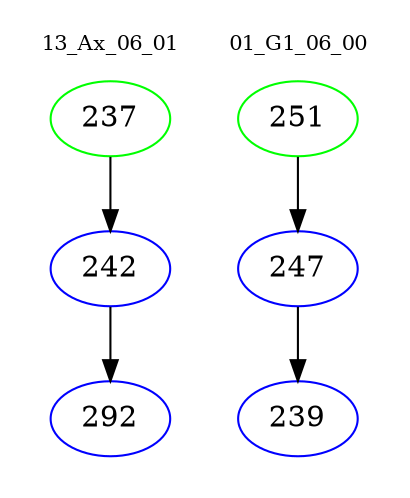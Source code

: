 digraph{
subgraph cluster_0 {
color = white
label = "13_Ax_06_01";
fontsize=10;
T0_237 [label="237", color="green"]
T0_237 -> T0_242 [color="black"]
T0_242 [label="242", color="blue"]
T0_242 -> T0_292 [color="black"]
T0_292 [label="292", color="blue"]
}
subgraph cluster_1 {
color = white
label = "01_G1_06_00";
fontsize=10;
T1_251 [label="251", color="green"]
T1_251 -> T1_247 [color="black"]
T1_247 [label="247", color="blue"]
T1_247 -> T1_239 [color="black"]
T1_239 [label="239", color="blue"]
}
}
